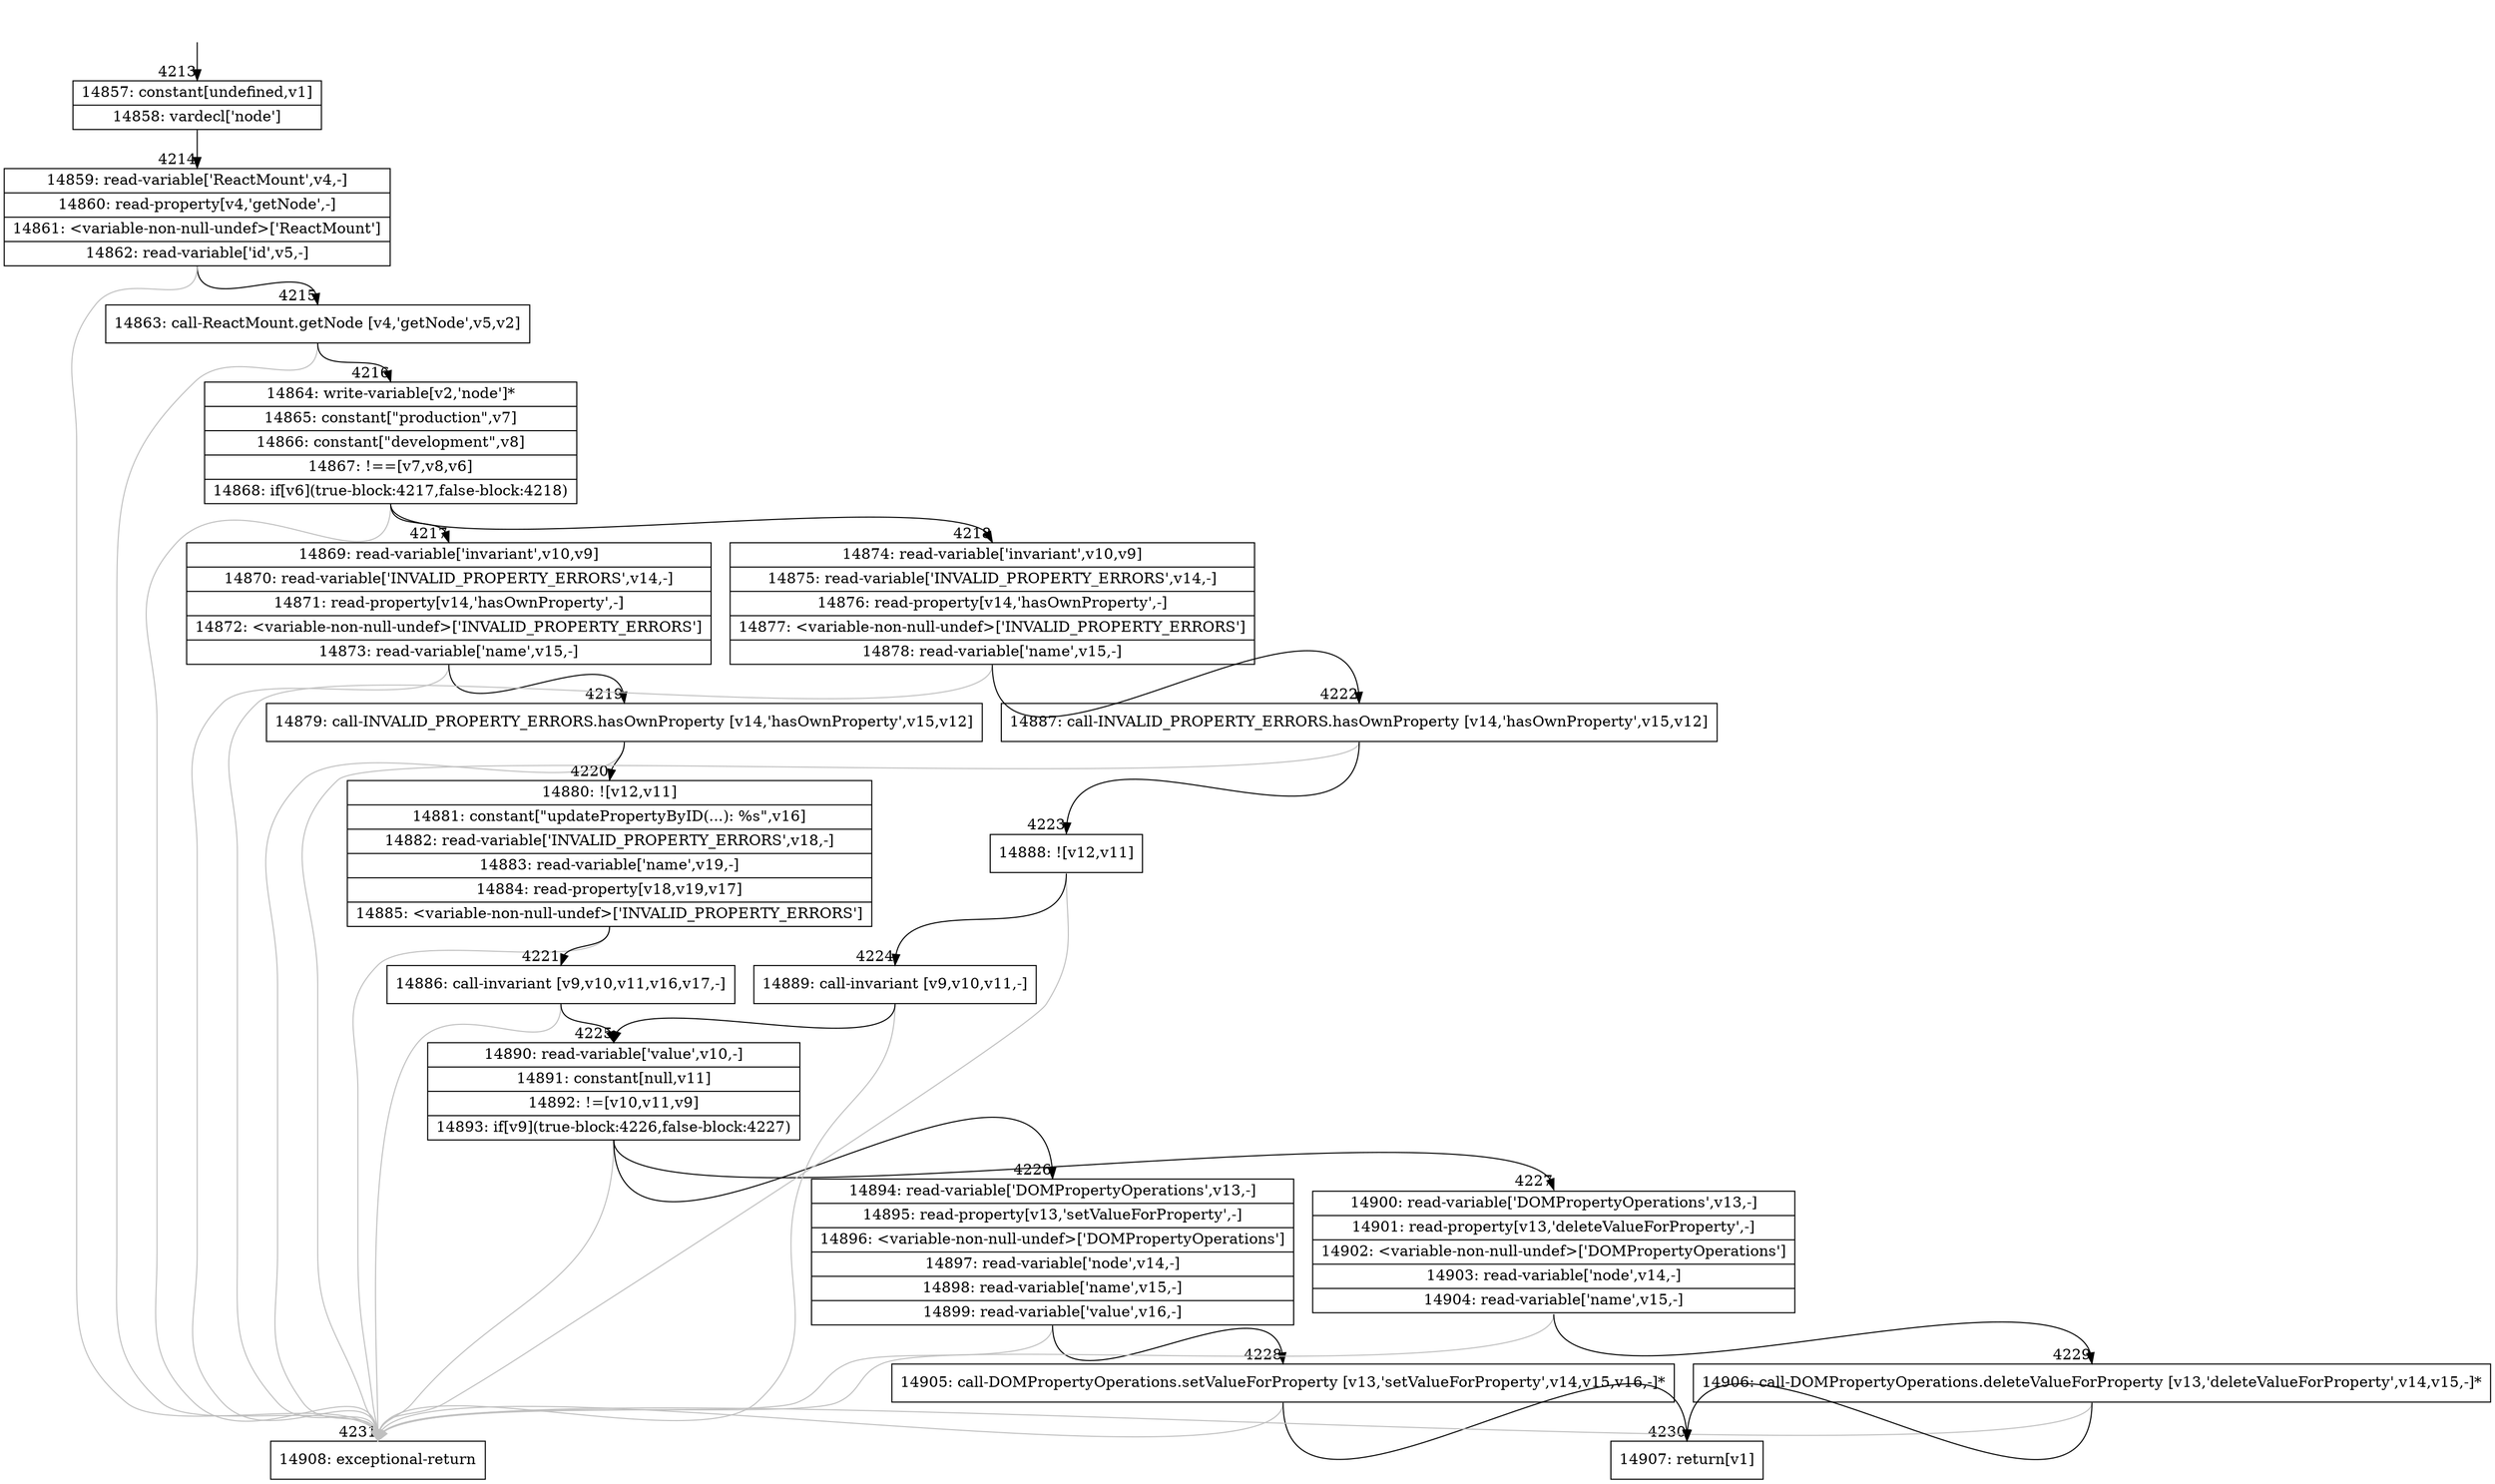 digraph {
rankdir="TD"
BB_entry283[shape=none,label=""];
BB_entry283 -> BB4213 [tailport=s, headport=n, headlabel="    4213"]
BB4213 [shape=record label="{14857: constant[undefined,v1]|14858: vardecl['node']}" ] 
BB4213 -> BB4214 [tailport=s, headport=n, headlabel="      4214"]
BB4214 [shape=record label="{14859: read-variable['ReactMount',v4,-]|14860: read-property[v4,'getNode',-]|14861: \<variable-non-null-undef\>['ReactMount']|14862: read-variable['id',v5,-]}" ] 
BB4214 -> BB4215 [tailport=s, headport=n, headlabel="      4215"]
BB4214 -> BB4231 [tailport=s, headport=n, color=gray, headlabel="      4231"]
BB4215 [shape=record label="{14863: call-ReactMount.getNode [v4,'getNode',v5,v2]}" ] 
BB4215 -> BB4216 [tailport=s, headport=n, headlabel="      4216"]
BB4215 -> BB4231 [tailport=s, headport=n, color=gray]
BB4216 [shape=record label="{14864: write-variable[v2,'node']*|14865: constant[\"production\",v7]|14866: constant[\"development\",v8]|14867: !==[v7,v8,v6]|14868: if[v6](true-block:4217,false-block:4218)}" ] 
BB4216 -> BB4217 [tailport=s, headport=n, headlabel="      4217"]
BB4216 -> BB4218 [tailport=s, headport=n, headlabel="      4218"]
BB4216 -> BB4231 [tailport=s, headport=n, color=gray]
BB4217 [shape=record label="{14869: read-variable['invariant',v10,v9]|14870: read-variable['INVALID_PROPERTY_ERRORS',v14,-]|14871: read-property[v14,'hasOwnProperty',-]|14872: \<variable-non-null-undef\>['INVALID_PROPERTY_ERRORS']|14873: read-variable['name',v15,-]}" ] 
BB4217 -> BB4219 [tailport=s, headport=n, headlabel="      4219"]
BB4217 -> BB4231 [tailport=s, headport=n, color=gray]
BB4218 [shape=record label="{14874: read-variable['invariant',v10,v9]|14875: read-variable['INVALID_PROPERTY_ERRORS',v14,-]|14876: read-property[v14,'hasOwnProperty',-]|14877: \<variable-non-null-undef\>['INVALID_PROPERTY_ERRORS']|14878: read-variable['name',v15,-]}" ] 
BB4218 -> BB4222 [tailport=s, headport=n, headlabel="      4222"]
BB4218 -> BB4231 [tailport=s, headport=n, color=gray]
BB4219 [shape=record label="{14879: call-INVALID_PROPERTY_ERRORS.hasOwnProperty [v14,'hasOwnProperty',v15,v12]}" ] 
BB4219 -> BB4220 [tailport=s, headport=n, headlabel="      4220"]
BB4219 -> BB4231 [tailport=s, headport=n, color=gray]
BB4220 [shape=record label="{14880: ![v12,v11]|14881: constant[\"updatePropertyByID(...): %s\",v16]|14882: read-variable['INVALID_PROPERTY_ERRORS',v18,-]|14883: read-variable['name',v19,-]|14884: read-property[v18,v19,v17]|14885: \<variable-non-null-undef\>['INVALID_PROPERTY_ERRORS']}" ] 
BB4220 -> BB4221 [tailport=s, headport=n, headlabel="      4221"]
BB4220 -> BB4231 [tailport=s, headport=n, color=gray]
BB4221 [shape=record label="{14886: call-invariant [v9,v10,v11,v16,v17,-]}" ] 
BB4221 -> BB4225 [tailport=s, headport=n, headlabel="      4225"]
BB4221 -> BB4231 [tailport=s, headport=n, color=gray]
BB4222 [shape=record label="{14887: call-INVALID_PROPERTY_ERRORS.hasOwnProperty [v14,'hasOwnProperty',v15,v12]}" ] 
BB4222 -> BB4223 [tailport=s, headport=n, headlabel="      4223"]
BB4222 -> BB4231 [tailport=s, headport=n, color=gray]
BB4223 [shape=record label="{14888: ![v12,v11]}" ] 
BB4223 -> BB4224 [tailport=s, headport=n, headlabel="      4224"]
BB4223 -> BB4231 [tailport=s, headport=n, color=gray]
BB4224 [shape=record label="{14889: call-invariant [v9,v10,v11,-]}" ] 
BB4224 -> BB4225 [tailport=s, headport=n]
BB4224 -> BB4231 [tailport=s, headport=n, color=gray]
BB4225 [shape=record label="{14890: read-variable['value',v10,-]|14891: constant[null,v11]|14892: !=[v10,v11,v9]|14893: if[v9](true-block:4226,false-block:4227)}" ] 
BB4225 -> BB4226 [tailport=s, headport=n, headlabel="      4226"]
BB4225 -> BB4227 [tailport=s, headport=n, headlabel="      4227"]
BB4225 -> BB4231 [tailport=s, headport=n, color=gray]
BB4226 [shape=record label="{14894: read-variable['DOMPropertyOperations',v13,-]|14895: read-property[v13,'setValueForProperty',-]|14896: \<variable-non-null-undef\>['DOMPropertyOperations']|14897: read-variable['node',v14,-]|14898: read-variable['name',v15,-]|14899: read-variable['value',v16,-]}" ] 
BB4226 -> BB4228 [tailport=s, headport=n, headlabel="      4228"]
BB4226 -> BB4231 [tailport=s, headport=n, color=gray]
BB4227 [shape=record label="{14900: read-variable['DOMPropertyOperations',v13,-]|14901: read-property[v13,'deleteValueForProperty',-]|14902: \<variable-non-null-undef\>['DOMPropertyOperations']|14903: read-variable['node',v14,-]|14904: read-variable['name',v15,-]}" ] 
BB4227 -> BB4229 [tailport=s, headport=n, headlabel="      4229"]
BB4227 -> BB4231 [tailport=s, headport=n, color=gray]
BB4228 [shape=record label="{14905: call-DOMPropertyOperations.setValueForProperty [v13,'setValueForProperty',v14,v15,v16,-]*}" ] 
BB4228 -> BB4230 [tailport=s, headport=n, headlabel="      4230"]
BB4228 -> BB4231 [tailport=s, headport=n, color=gray]
BB4229 [shape=record label="{14906: call-DOMPropertyOperations.deleteValueForProperty [v13,'deleteValueForProperty',v14,v15,-]*}" ] 
BB4229 -> BB4230 [tailport=s, headport=n]
BB4229 -> BB4231 [tailport=s, headport=n, color=gray]
BB4230 [shape=record label="{14907: return[v1]}" ] 
BB4231 [shape=record label="{14908: exceptional-return}" ] 
//#$~ 8072
}
